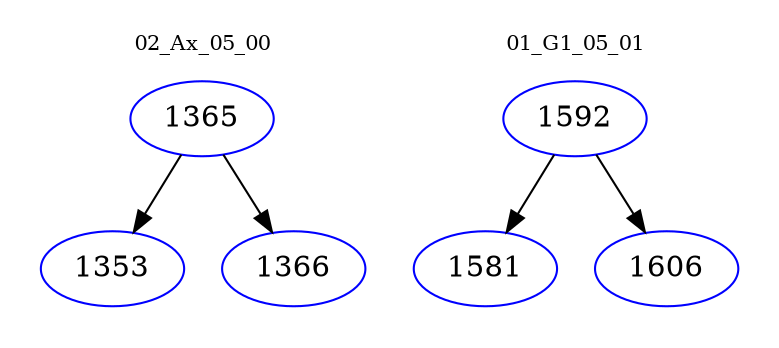 digraph{
subgraph cluster_0 {
color = white
label = "02_Ax_05_00";
fontsize=10;
T0_1365 [label="1365", color="blue"]
T0_1365 -> T0_1353 [color="black"]
T0_1353 [label="1353", color="blue"]
T0_1365 -> T0_1366 [color="black"]
T0_1366 [label="1366", color="blue"]
}
subgraph cluster_1 {
color = white
label = "01_G1_05_01";
fontsize=10;
T1_1592 [label="1592", color="blue"]
T1_1592 -> T1_1581 [color="black"]
T1_1581 [label="1581", color="blue"]
T1_1592 -> T1_1606 [color="black"]
T1_1606 [label="1606", color="blue"]
}
}
